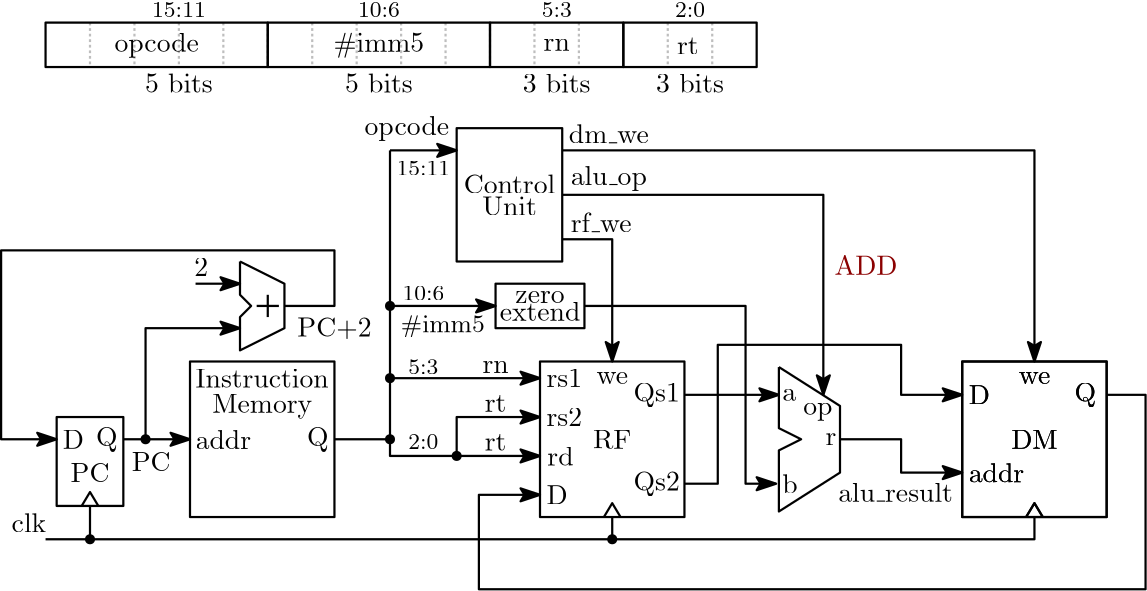 <?xml version="1.0"?>
<!DOCTYPE ipe SYSTEM "ipe.dtd">
<ipe version="70218" creator="Ipe 7.2.23">
<info created="D:20190917234003" modified="D:20210408235405"/>
<ipestyle name="basic">
<symbol name="arrow/arc(spx)">
<path stroke="sym-stroke" fill="sym-stroke" pen="sym-pen">
0 0 m
-1 0.333 l
-1 -0.333 l
h
</path>
</symbol>
<symbol name="arrow/farc(spx)">
<path stroke="sym-stroke" fill="white" pen="sym-pen">
0 0 m
-1 0.333 l
-1 -0.333 l
h
</path>
</symbol>
<symbol name="arrow/ptarc(spx)">
<path stroke="sym-stroke" fill="sym-stroke" pen="sym-pen">
0 0 m
-1 0.333 l
-0.8 0 l
-1 -0.333 l
h
</path>
</symbol>
<symbol name="arrow/fptarc(spx)">
<path stroke="sym-stroke" fill="white" pen="sym-pen">
0 0 m
-1 0.333 l
-0.8 0 l
-1 -0.333 l
h
</path>
</symbol>
<symbol name="mark/circle(sx)" transformations="translations">
<path fill="sym-stroke">
0.6 0 0 0.6 0 0 e
0.4 0 0 0.4 0 0 e
</path>
</symbol>
<symbol name="mark/disk(sx)" transformations="translations">
<path fill="sym-stroke">
0.6 0 0 0.6 0 0 e
</path>
</symbol>
<symbol name="mark/fdisk(sfx)" transformations="translations">
<group>
<path fill="sym-fill">
0.5 0 0 0.5 0 0 e
</path>
<path fill="sym-stroke" fillrule="eofill">
0.6 0 0 0.6 0 0 e
0.4 0 0 0.4 0 0 e
</path>
</group>
</symbol>
<symbol name="mark/box(sx)" transformations="translations">
<path fill="sym-stroke" fillrule="eofill">
-0.6 -0.6 m
0.6 -0.6 l
0.6 0.6 l
-0.6 0.6 l
h
-0.4 -0.4 m
0.4 -0.4 l
0.4 0.4 l
-0.4 0.4 l
h
</path>
</symbol>
<symbol name="mark/square(sx)" transformations="translations">
<path fill="sym-stroke">
-0.6 -0.6 m
0.6 -0.6 l
0.6 0.6 l
-0.6 0.6 l
h
</path>
</symbol>
<symbol name="mark/fsquare(sfx)" transformations="translations">
<group>
<path fill="sym-fill">
-0.5 -0.5 m
0.5 -0.5 l
0.5 0.5 l
-0.5 0.5 l
h
</path>
<path fill="sym-stroke" fillrule="eofill">
-0.6 -0.6 m
0.6 -0.6 l
0.6 0.6 l
-0.6 0.6 l
h
-0.4 -0.4 m
0.4 -0.4 l
0.4 0.4 l
-0.4 0.4 l
h
</path>
</group>
</symbol>
<symbol name="mark/cross(sx)" transformations="translations">
<group>
<path fill="sym-stroke">
-0.43 -0.57 m
0.57 0.43 l
0.43 0.57 l
-0.57 -0.43 l
h
</path>
<path fill="sym-stroke">
-0.43 0.57 m
0.57 -0.43 l
0.43 -0.57 l
-0.57 0.43 l
h
</path>
</group>
</symbol>
<symbol name="arrow/fnormal(spx)">
<path stroke="sym-stroke" fill="white" pen="sym-pen">
0 0 m
-1 0.333 l
-1 -0.333 l
h
</path>
</symbol>
<symbol name="arrow/pointed(spx)">
<path stroke="sym-stroke" fill="sym-stroke" pen="sym-pen">
0 0 m
-1 0.333 l
-0.8 0 l
-1 -0.333 l
h
</path>
</symbol>
<symbol name="arrow/fpointed(spx)">
<path stroke="sym-stroke" fill="white" pen="sym-pen">
0 0 m
-1 0.333 l
-0.8 0 l
-1 -0.333 l
h
</path>
</symbol>
<symbol name="arrow/linear(spx)">
<path stroke="sym-stroke" pen="sym-pen">
-1 0.333 m
0 0 l
-1 -0.333 l
</path>
</symbol>
<symbol name="arrow/fdouble(spx)">
<path stroke="sym-stroke" fill="white" pen="sym-pen">
0 0 m
-1 0.333 l
-1 -0.333 l
h
-1 0 m
-2 0.333 l
-2 -0.333 l
h
</path>
</symbol>
<symbol name="arrow/double(spx)">
<path stroke="sym-stroke" fill="sym-stroke" pen="sym-pen">
0 0 m
-1 0.333 l
-1 -0.333 l
h
-1 0 m
-2 0.333 l
-2 -0.333 l
h
</path>
</symbol>
<anglesize name="22.5 deg" value="22.5"/>
<anglesize name="30 deg" value="30"/>
<anglesize name="45 deg" value="45"/>
<anglesize name="60 deg" value="60"/>
<anglesize name="90 deg" value="90"/>
<arrowsize name="large" value="10"/>
<arrowsize name="small" value="5"/>
<arrowsize name="tiny" value="3"/>
<color name="blue1" value="0 0 1"/>
<color name="blue2" value="0 0 0.933"/>
<color name="blue3" value="0 0 0.804"/>
<color name="blue4" value="0 0 0.545"/>
<color name="brown" value="0.647 0.165 0.165"/>
<color name="darkblue" value="0 0 0.545"/>
<color name="darkcyan" value="0 0.545 0.545"/>
<color name="darkgray" value="0.663"/>
<color name="darkgreen" value="0 0.392 0"/>
<color name="darkmagenta" value="0.545 0 0.545"/>
<color name="darkorange" value="1 0.549 0"/>
<color name="darkred" value="0.545 0 0"/>
<color name="gold" value="1 0.843 0"/>
<color name="gray" value="0.745"/>
<color name="green" value="0 1 0"/>
<color name="green1" value="0 1 0"/>
<color name="green2" value="0 0.933 0"/>
<color name="green3" value="0 0.804 0"/>
<color name="green4" value="0 0.545 0"/>
<color name="lightblue" value="0.678 0.847 0.902"/>
<color name="lightcyan" value="0.878 1 1"/>
<color name="lightgray" value="0.827"/>
<color name="lightgreen" value="0.565 0.933 0.565"/>
<color name="lightyellow" value="1 1 0.878"/>
<color name="navy" value="0 0 0.502"/>
<color name="orange" value="1 0.647 0"/>
<color name="pink" value="1 0.753 0.796"/>
<color name="purple" value="0.627 0.125 0.941"/>
<color name="red1" value="1 0 0"/>
<color name="red2" value="0.933 0 0"/>
<color name="red3" value="0.804 0 0"/>
<color name="red4" value="0.545 0 0"/>
<color name="seagreen" value="0.18 0.545 0.341"/>
<color name="turquoise" value="0.251 0.878 0.816"/>
<color name="violet" value="0.933 0.51 0.933"/>
<color name="yellow" value="1 1 0"/>
<dashstyle name="dash dot dotted" value="[4 2 1 2 1 2] 0"/>
<dashstyle name="dash dotted" value="[4 2 1 2] 0"/>
<dashstyle name="dashed1" value="[1] 0"/>
<dashstyle name="dashed2" value="[2] 0"/>
<dashstyle name="dashed3" value="[4] 0"/>
<dashstyle name="dotted1" value="[1 1] 0"/>
<dashstyle name="dotted2" value="[1 2] 0"/>
<dashstyle name="dotted3" value="[1 3] 0"/>
<gridsize name="1 pts" value="1"/>
<gridsize name="10 pts (~3.5 mm)" value="10"/>
<gridsize name="14 pts (~5 mm)" value="14"/>
<gridsize name="16 pts (~6 mm)" value="16"/>
<gridsize name="2 pts" value="2"/>
<gridsize name="20 pts (~7 mm)" value="20"/>
<gridsize name="28 pts (~10 mm)" value="28"/>
<gridsize name="32 pts (~12 mm)" value="32"/>
<gridsize name="4 pts" value="4"/>
<gridsize name="56 pts (~20 mm)" value="56"/>
<gridsize name="8 pts (~3 mm)" value="8"/>
<opacity name="10%" value="0.1"/>
<opacity name="30%" value="0.3"/>
<opacity name="50%" value="0.5"/>
<opacity name="75%" value="0.75"/>
<pen name="fat" value="1.2"/>
<pen name="heavier" value="0.8"/>
<pen name="ultrafat" value="2"/>
<symbolsize name="large" value="5"/>
<symbolsize name="small" value="2"/>
<symbolsize name="tiny" value="1.1"/>
<textsize name="Huge" value="\Huge"/>
<textsize name="LARGE" value="\LARGE"/>
<textsize name="Large" value="\Large"/>
<textsize name="footnote" value="\footnotesize"/>
<textsize name="huge" value="\huge"/>
<textsize name="large" value="\large"/>
<textsize name="small" value="\small"/>
<textsize name="tiny" value="\tiny"/>
<textstyle name="center" begin="\begin{center}" end="\end{center}"/>
<textstyle name="item" begin="\begin{itemize}\item{}" end="\end{itemize}"/>
<textstyle name="itemize" begin="\begin{itemize}" end="\end{itemize}"/>
<layout paper="506 234" origin="0 0" frame="506 234"/>
<tiling name="falling" angle="-60" step="4" width="1"/>
<tiling name="rising" angle="30" step="4" width="1"/>
</ipestyle>
<page>
<layer name="alpha"/>
<view layers="alpha" active="alpha"/>
<text layer="alpha" matrix="1 0 0 1 28 -68" transformations="translations" pos="56 126" stroke="black" type="label" width="19.953" height="6.918" depth="0" halign="center" valign="center">addr</text>
<text matrix="1 0 0 1 38 -70" transformations="translations" pos="80 128" stroke="black" type="label" width="7.749" height="6.815" depth="1.93" halign="center" valign="center">Q</text>
<path matrix="1 0 0 1 -110 -482" stroke="black" pen="heavier">
182 568 m
182 512 l
234 512 l
234 568 l
h
</path>
<path matrix="1 0 0 1 0 -62" stroke="black" pen="heavier">
24 128 m
24 96 l
48 96 l
48 128 l
h
</path>
<path matrix="1 0 0 1 0 10" stroke="black" pen="heavier">
33 24 m
36 29 l
39 24 l
</path>
<text matrix="1 0 0 1 14 -62" transformations="translations" pos="16 120" stroke="black" type="label" width="7.61" height="6.808" depth="0" halign="center" valign="center">D</text>
<text matrix="1 0 0 1 20 -74" transformations="translations" pos="16 120" stroke="black" type="label" width="13.975" height="6.808" depth="0" halign="center" valign="center">PC</text>
<text matrix="1 0 0 1 26 -62" transformations="translations" pos="16 120" stroke="black" type="label" width="7.749" height="6.815" depth="1.93" halign="center" valign="center">Q</text>
<text matrix="1 0 0 1 42 -46" transformations="translations" pos="56 126" stroke="black" type="label" width="47.959" height="6.808" depth="0" halign="center" valign="center">Instruction</text>
<text matrix="1 0 0 1 42 -56" transformations="translations" pos="56 126" stroke="black" type="label" width="36.004" height="6.815" depth="1.93" halign="center" valign="center">Memory</text>
<path matrix="1 0 0 1 0 10" stroke="black" pen="heavier">
124 48 m
144 48 l
</path>
<path matrix="1 0 0 1 0 -62" stroke="black" pen="heavier" arrow="pointed/normal">
48 120 m
72 120 l
</path>
<path matrix="1 0 0 1 0 -54" stroke="black" pen="heavier" arrow="pointed/normal">
56 112 m
56 152 l
90 152 l
</path>
<use matrix="1 0 0 1 0 -54" name="mark/disk(sx)" pos="56 112" size="normal" stroke="black"/>
<text matrix="1 0 0 1 108 -22" transformations="translations" pos="16 120" stroke="black" type="label" width="26.705" height="6.808" depth="0.83" halign="center" valign="center">PC+2</text>
<path matrix="0 1 -1 0 250 16" stroke="black" pen="heavier" arrow="pointed/normal">
98 176 m
98 160 l
</path>
<text matrix="1 0 0 1 60 0" transformations="translations" pos="16 120" stroke="black" type="label" width="4.981" height="6.42" depth="0" halign="center" valign="center">2</text>
<text matrix="1 0 0 1 42 -70" transformations="translations" pos="16 120" stroke="black" type="label" width="13.975" height="6.808" depth="0" halign="center" valign="center">PC</text>
<path matrix="1 0 0 1 0 -2" stroke="black" pen="heavier" arrow="pointed/normal">
106 108 m
124 108 l
124 128 l
4 128 l
4 60 l
24 60 l
</path>
<text matrix="1 0 0 1 -2 -92" transformations="translations" pos="16 120" stroke="black" type="label" width="12.453" height="6.918" depth="0" halign="center" valign="center">clk</text>
<path matrix="1 0 0 1 0 -2" stroke="black" pen="heavier">
36 24 m
36 36 l
</path>
<path matrix="1 0 0 1 -16 26" stroke="black" pen="heavier">
184 144 m
184 96 l
222 96 l
222 144 l
h
</path>
<text matrix="1 0 0 1 94.0505 44" transformations="translations" pos="56 126" stroke="black" type="label" width="30.441" height="6.926" depth="1.93" halign="center" valign="center">opcode</text>
<text matrix="1 0 0 1 126 -42" transformations="translations" pos="56 126" stroke="black" type="label" width="9.437" height="4.289" depth="0" halign="center" valign="center">rn</text>
<text matrix="1 0 0 1 126 -55" transformations="translations" pos="56 126" stroke="black" type="label" width="7.776" height="6.128" depth="0" halign="center" valign="center">rt</text>
<group matrix="1 0 0 1 0 10">
<path stroke="black" pen="heavier">
90 112 m
90 100 l
94 96 l
90 92 l
90 80 l
106 88 l
106 104 l
90 112 l
</path>
<path matrix="1 0 0 1 28 -28" stroke="black" pen="heavier">
72 128 m
72 120 l
</path>
<path matrix="1 0 0 1 26 -28" stroke="black" pen="heavier">
70 124 m
78 124 l
</path>
</group>
<use matrix="1 0 0 1 0 6" name="mark/disk(sx)" pos="36 16" size="normal" stroke="black"/>
<path matrix="1 0 0 1 0 10" stroke="black" pen="heavier" arrow="pointed/normal">
144 70 m
198 70 l
</path>
<path stroke="black" pen="heavier">
144 58 m
144 162 l
</path>
<path matrix="1 0 0 1 16 -482" stroke="black" pen="heavier">
182 568 m
182 512 l
234 512 l
234 568 l
h
</path>
<text matrix="1 0 0 1 168 -68" transformations="translations" pos="56 126" stroke="black" type="label" width="13.837" height="6.808" depth="0" halign="center" valign="center">RF</text>
<text matrix="1 0 0 1 150.742 -46" transformations="translations" pos="56 126" stroke="black" type="label" width="12.813" height="6.42" depth="0" halign="center" valign="center">rs1</text>
<text matrix="1 0 0 1 150.742 -60" transformations="translations" pos="56 126" stroke="black" type="label" width="12.813" height="6.42" depth="0" halign="center" valign="center">rs2</text>
<text matrix="1 0 0 1 184 -52" transformations="translations" pos="56 126" stroke="black" type="label" width="16.66" height="6.815" depth="1.93" halign="center" valign="center">Qs1</text>
<text matrix="1 0 0 1 184 -84" transformations="translations" pos="56 126" stroke="black" type="label" width="16.66" height="6.815" depth="1.93" halign="center" valign="center">Qs2</text>
<text matrix="1 0 0 1 148.132 -88" transformations="translations" pos="56 126" stroke="black" type="label" width="7.61" height="6.808" depth="0" halign="center" valign="center">D</text>
<text matrix="1 0 0 1 149.358 -74" transformations="translations" pos="56 126" stroke="black" type="label" width="9.437" height="6.918" depth="0" halign="center" valign="center">rd</text>
<path matrix="1 0 0 1 20 10" stroke="black" pen="heavier">
201 20 m
204 25 l
207 20 l
</path>
<path matrix="1 0 0 1 0 -2" stroke="black" pen="heavier">
20 24 m
224 24 l
224 32 l
</path>
<path matrix="1 0 0 1 0 18" stroke="black" pen="heavier" arrow="pointed/normal">
144 144 m
168 144 l
</path>
<text matrix="1 0 0 1 168 -46" transformations="translations" pos="56 126" stroke="black" type="label" width="11.346" height="4.289" depth="0" halign="center" valign="center">we</text>
<path matrix="1 0 0 1 38 10" stroke="black" pen="heavier">
246 74 m
246 52 l
254 48 l
246 44 l
246 22 l
268 36 l
268 60 l
246 74 l
</path>
<text matrix="1 0 0 1 242 -58" transformations="translations" pos="56 126" stroke="black" type="label" width="10.516" height="4.297" depth="1.93" halign="center" valign="center">op</text>
<text matrix="1 0 0 1 231.723 -52" transformations="translations" pos="56 126" stroke="black" type="label" width="4.981" height="4.289" depth="0" halign="center" valign="center">a</text>
<text matrix="1 0 0 1 232 -84" transformations="translations" pos="56 126" stroke="black" type="label" width="5.535" height="6.918" depth="0" halign="center" valign="center">b</text>
<text matrix="1 0 0 1 246.723 -68" transformations="translations" pos="56 126" stroke="black" type="label" width="3.902" height="4.289" depth="0" halign="center" valign="center">r</text>
<path stroke="black" pen="heavier" arrow="pointed/normal">
250 74 m
284 74 l
</path>
<text matrix="1 0 0 1 166.754 26" transformations="translations" pos="56 126" stroke="black" type="label" width="27.386" height="6.926" depth="1.93" halign="center" valign="center">alu\_op</text>
<text matrix="1 0 0 1 164 10" transformations="translations" pos="56 126" stroke="black" type="label" width="21.879" height="6.918" depth="0" halign="center" valign="center">rf\_we</text>
<group matrix="1 0 0 1 -16 31.9725">
<text matrix="1 0 0 1 147 -8" transformations="translations" pos="56 126" stroke="black" type="label" width="32.96" height="6.918" depth="0" halign="center" valign="center">Control</text>
<text matrix="1 0 0 1 147 -16" transformations="translations" pos="56 126" stroke="black" type="label" width="19.649" height="6.808" depth="0" halign="center" valign="center">Unit</text>
</group>
<path stroke="black" pen="heavier" arrow="pointed/normal">
206 146 m
300 146 l
300 74 l
</path>
<path matrix="1 0 0 1 0 10" stroke="black" pen="heavier" arrow="pointed/normal">
206 120 m
224 120 l
224 76 l
</path>
<use matrix="1 0 0 1 0 10" name="mark/disk(sx)" pos="144 70" size="normal" stroke="black"/>
<path matrix="1 0 0 1 12 -4" stroke="black" pen="heavier" arrow="pointed/normal">
294 62 m
316 62 l
316 50 l
338 50 l
</path>
<text matrix="1 0 0 1 270 -87" transformations="translations" pos="56 126" stroke="black" type="label" width="41.306" height="6.918" depth="0" halign="center" valign="center">alu\_result</text>
<text matrix="1 0 0 1 -12.7185 97.856" transformations="translations" pos="212 100" stroke="black" type="label" width="9.437" height="4.289" depth="0" valign="baseline">rn</text>
<text matrix="1 0 0 1 -77.3275 111.502" transformations="translations" pos="201 86" stroke="black" type="label" width="32.655" height="6.926" depth="1.93" valign="baseline">\#imm5</text>
<text matrix="1 0 0 1 89.2815 67.541" transformations="translations" pos="158 129" stroke="black" type="label" width="7.776" height="6.128" depth="0" valign="baseline">rt</text>
<text matrix="1 0 0 1 -1.6445 55" transformations="translations" pos="60 155" stroke="black" type="label" width="19.289" height="5.136" depth="0" valign="baseline" size="footnote">15:11</text>
<text matrix="1 0 0 1 -189.528 84" transformations="translations" pos="322 126" stroke="black" type="label" width="15.055" height="5.136" depth="0" valign="baseline" size="footnote">10:6</text>
<text matrix="1 0 0 1 -165.411 89" transformations="translations" pos="364 121" stroke="black" type="label" width="10.821" height="5.136" depth="0" valign="baseline" size="footnote">5:3</text>
<text matrix="1 0 0 1 80.5895 67" transformations="translations" pos="166 143" stroke="black" type="label" width="10.821" height="5.136" depth="0" valign="baseline" size="footnote">2:0</text>
<path matrix="1 0 0 1 20 184" stroke="gray" dash="dashed1" pen="heavier">
16 24 m
16 8 l
</path>
<path matrix="1 0 0 1 36 184" stroke="gray" dash="dashed1" pen="heavier">
16 24 m
16 8 l
</path>
<path matrix="1 0 0 1 52 184" stroke="gray" dash="dashed1" pen="heavier">
16 24 m
16 8 l
</path>
<path matrix="1 0 0 1 68 184" stroke="gray" dash="dashed1" pen="heavier">
16 24 m
16 8 l
</path>
<path matrix="1 0 0 1 84 184" stroke="gray" dash="dashed1" pen="heavier">
16 24 m
16 8 l
</path>
<path matrix="1 0 0 1 100 184" stroke="gray" dash="dashed1" pen="heavier">
16 24 m
16 8 l
</path>
<path matrix="1 0 0 1 116 184" stroke="gray" dash="dashed1" pen="heavier">
16 24 m
16 8 l
</path>
<path matrix="1 0 0 1 132 184" stroke="gray" dash="dashed1" pen="heavier">
16 24 m
16 8 l
</path>
<path matrix="1 0 0 1 148 184" stroke="gray" dash="dashed1" pen="heavier">
16 24 m
16 8 l
</path>
<path matrix="1 0 0 1 164 184" stroke="gray" dash="dashed1" pen="heavier">
16 24 m
16 8 l
</path>
<path matrix="1 0 0 1 180 184" stroke="gray" dash="dashed1" pen="heavier">
16 24 m
16 8 l
</path>
<path matrix="1 0 0 1 196 184" stroke="gray" dash="dashed1" pen="heavier">
16 24 m
16 8 l
</path>
<path matrix="1 0 0 1 228 184" stroke="gray" dash="dashed1" pen="heavier">
16 24 m
16 8 l
</path>
<path matrix="1 0 0 1 244 184" stroke="gray" dash="dashed1" pen="heavier">
16 24 m
16 8 l
</path>
<path matrix="1 0 0 1 12 184" stroke="black" pen="heavier">
216 24 m
216 8 l
264 8 l
264 24 l
h
</path>
<path matrix="1 0 0 1 0 -4" stroke="black" pen="heavier">
180 212 m
180 196 l
228 196 l
228 212 l
h
</path>
<path matrix="1 0 0 1 0 -6" stroke="black" pen="heavier">
100 214 m
100 198 l
180 198 l
180 214 l
h
</path>
<path matrix="1 0 0 1 0 -6" stroke="black" pen="heavier">
20 214 m
20 198 l
100 198 l
100 214 l
h
</path>
<text matrix="1 0 0 1 -55.2045 75.817" transformations="translations" pos="111 107" stroke="black" type="label" width="24.409" height="6.918" depth="0" valign="baseline">5 bits</text>
<text matrix="1 0 0 1 16.7955 75.817" transformations="translations" pos="111 107" stroke="black" type="label" width="24.409" height="6.918" depth="0" valign="baseline">5 bits</text>
<text matrix="1 0 0 1 80.7955 75.817" transformations="translations" pos="111 107" stroke="black" type="label" width="24.409" height="6.918" depth="0" valign="baseline">3 bits</text>
<text matrix="1 0 0 1 128.796 75.817" transformations="translations" pos="111 107" stroke="black" type="label" width="24.409" height="6.918" depth="0" valign="baseline">3 bits</text>
<text matrix="1 0 0 1 -213.411 -39.568" transformations="translations" pos="364 121" stroke="black" type="label" width="10.821" height="5.136" depth="0" valign="baseline" size="footnote">5:3</text>
<text matrix="1 0 0 1 86.3555 -2" transformations="translations" pos="60 155" stroke="black" type="label" width="19.289" height="5.136" depth="0" valign="baseline" size="footnote">15:11</text>
<group matrix="1 0 0 1 -56 -8">
<path stroke="black" pen="heavier">
238 122 m
238 106 l
270 106 l
270 122 l
h
</path>
<group matrix="1 0 0 1 0 0.15725">
<text matrix="1 0 0 1 198 -9" transformations="translations" pos="56 126" stroke="black" type="label" width="17.739" height="4.289" depth="0" halign="center" valign="center">zero</text>
<text matrix="1 0 0 1 198 -14" transformations="translations" pos="56 126" stroke="black" type="label" width="29.058" height="6.918" depth="0" halign="center" valign="center">extend</text>
</group>
</group>
<path matrix="1 0 0 1 0 -4" stroke="black" pen="heavier" arrow="pointed/normal">
144 110 m
182 110 l
</path>
<use matrix="1 0 0 1 0 36" name="mark/disk(sx)" pos="144 70" size="normal" stroke="black"/>
<text matrix="1 0 0 1 -53.103 10.502" transformations="translations" pos="201 86" stroke="black" type="label" width="30.206" height="6.23" depth="1.74" valign="baseline" size="small">\#imm5</text>
<text matrix="1 0 0 1 -173.528 -18" transformations="translations" pos="322 126" stroke="black" type="label" width="15.055" height="5.136" depth="0" valign="baseline" size="footnote">10:6</text>
<path stroke="black" pen="heavier" arrow="pointed/normal">
214 106 m
272 106 l
272 42 l
283 42 l
</path>
<path matrix="1 0 0 1 168 -482" stroke="black" pen="heavier">
182 568 m
182 512 l
234 512 l
234 568 l
h
</path>
<text matrix="1 0 0 1 320 -68" transformations="translations" pos="56 126" stroke="black" type="label" width="16.743" height="6.808" depth="0" halign="center" valign="center">DM</text>
<text matrix="1 0 0 1 338.277 -52" transformations="translations" pos="56 126" stroke="black" type="label" width="7.749" height="6.815" depth="1.93" halign="center" valign="center">Q</text>
<text matrix="1 0 0 1 300.132 -52" transformations="translations" pos="56 126" stroke="black" type="label" width="7.61" height="6.808" depth="0" halign="center" valign="center">D</text>
<path matrix="1 0 0 1 172 10" stroke="black" pen="heavier">
201 20 m
204 25 l
207 20 l
</path>
<text matrix="1 0 0 1 320 -46" transformations="translations" pos="56 126" stroke="black" type="label" width="11.346" height="4.289" depth="0" halign="center" valign="center">we</text>
<text matrix="1 0 0 1 306.303 -80" transformations="translations" pos="56 126" stroke="black" type="label" width="19.953" height="6.918" depth="0" halign="center" valign="center">addr</text>
<path matrix="1 0 0 1 168 -482" stroke="black" pen="heavier">
182 568 m
182 512 l
234 512 l
234 568 l
h
</path>
<text matrix="1 0 0 1 320 -68" transformations="translations" pos="56 126" stroke="black" type="label" width="16.743" height="6.808" depth="0" halign="center" valign="center">DM</text>
<text matrix="1 0 0 1 338.277 -52" transformations="translations" pos="56 126" stroke="black" type="label" width="7.749" height="6.815" depth="1.93" halign="center" valign="center">Q</text>
<text matrix="1 0 0 1 300.132 -52" transformations="translations" pos="56 126" stroke="black" type="label" width="7.61" height="6.808" depth="0" halign="center" valign="center">D</text>
<path matrix="1 0 0 1 172 10" stroke="black" pen="heavier">
201 20 m
204 25 l
207 20 l
</path>
<text matrix="1 0 0 1 320 -46" transformations="translations" pos="56 126" stroke="black" type="label" width="11.346" height="4.289" depth="0" halign="center" valign="center">we</text>
<text matrix="1 0 0 1 306.303 -80" transformations="translations" pos="56 126" stroke="black" type="label" width="19.953" height="6.918" depth="0" halign="center" valign="center">addr</text>
<path stroke="black" pen="heavier" arrow="pointed/normal">
206 162 m
376 162 l
376 86 l
</path>
<text matrix="1 0 0 1 166.754 42" transformations="translations" pos="56 126" stroke="black" type="label" width="28.77" height="6.918" depth="0" halign="center" valign="center">dm\_we</text>
<text matrix="1 0 0 1 73 -14.806" transformations="translations" pos="231 132" stroke="red4" type="label" width="22.693" height="6.808" depth="0" valign="baseline">ADD</text>
<use matrix="1 0 0 1 188 6" name="mark/disk(sx)" pos="36 16" size="normal" stroke="black"/>
<path stroke="black" pen="heavier">
224 22 m
376 22 l
376 30 l
</path>
<path stroke="black" pen="heavier" arrow="pointed/normal">
168 52 m
168 66 l
198 66 l
</path>
<path stroke="black" pen="heavier" arrow="pointed/normal">
250 42 m
262 42 l
262 92 l
328 92 l
328 74 l
350 74 l
</path>
<use matrix="1 0 0 1 24 -18" name="mark/disk(sx)" pos="144 70" size="normal" stroke="black"/>
<text matrix="1 0 0 1 126 -69" transformations="translations" pos="56 126" stroke="black" type="label" width="7.776" height="6.128" depth="0" halign="center" valign="center">rt</text>
<path stroke="black" pen="heavier" arrow="pointed/normal">
144 58 m
144 52 l
198 52 l
</path>
<text matrix="1 0 0 1 -15.4105 -88.459" transformations="translations" pos="166 143" stroke="black" type="label" width="10.821" height="5.136" depth="0" valign="baseline" size="footnote">2:0</text>
<path stroke="black" pen="heavier" arrow="pointed/normal">
402 74 m
416 74 l
416 4 l
176 4 l
176 38 l
198 38 l
</path>
<text matrix="1 0 0 1 -167.221 97.502" transformations="translations" pos="212 100" stroke="black" type="label" width="30.441" height="6.926" depth="1.93" valign="baseline">opcode</text>
<use matrix="1 0 0 1 0 -12" name="mark/disk(sx)" pos="144 70" size="normal" stroke="black"/>
</page>
</ipe>
